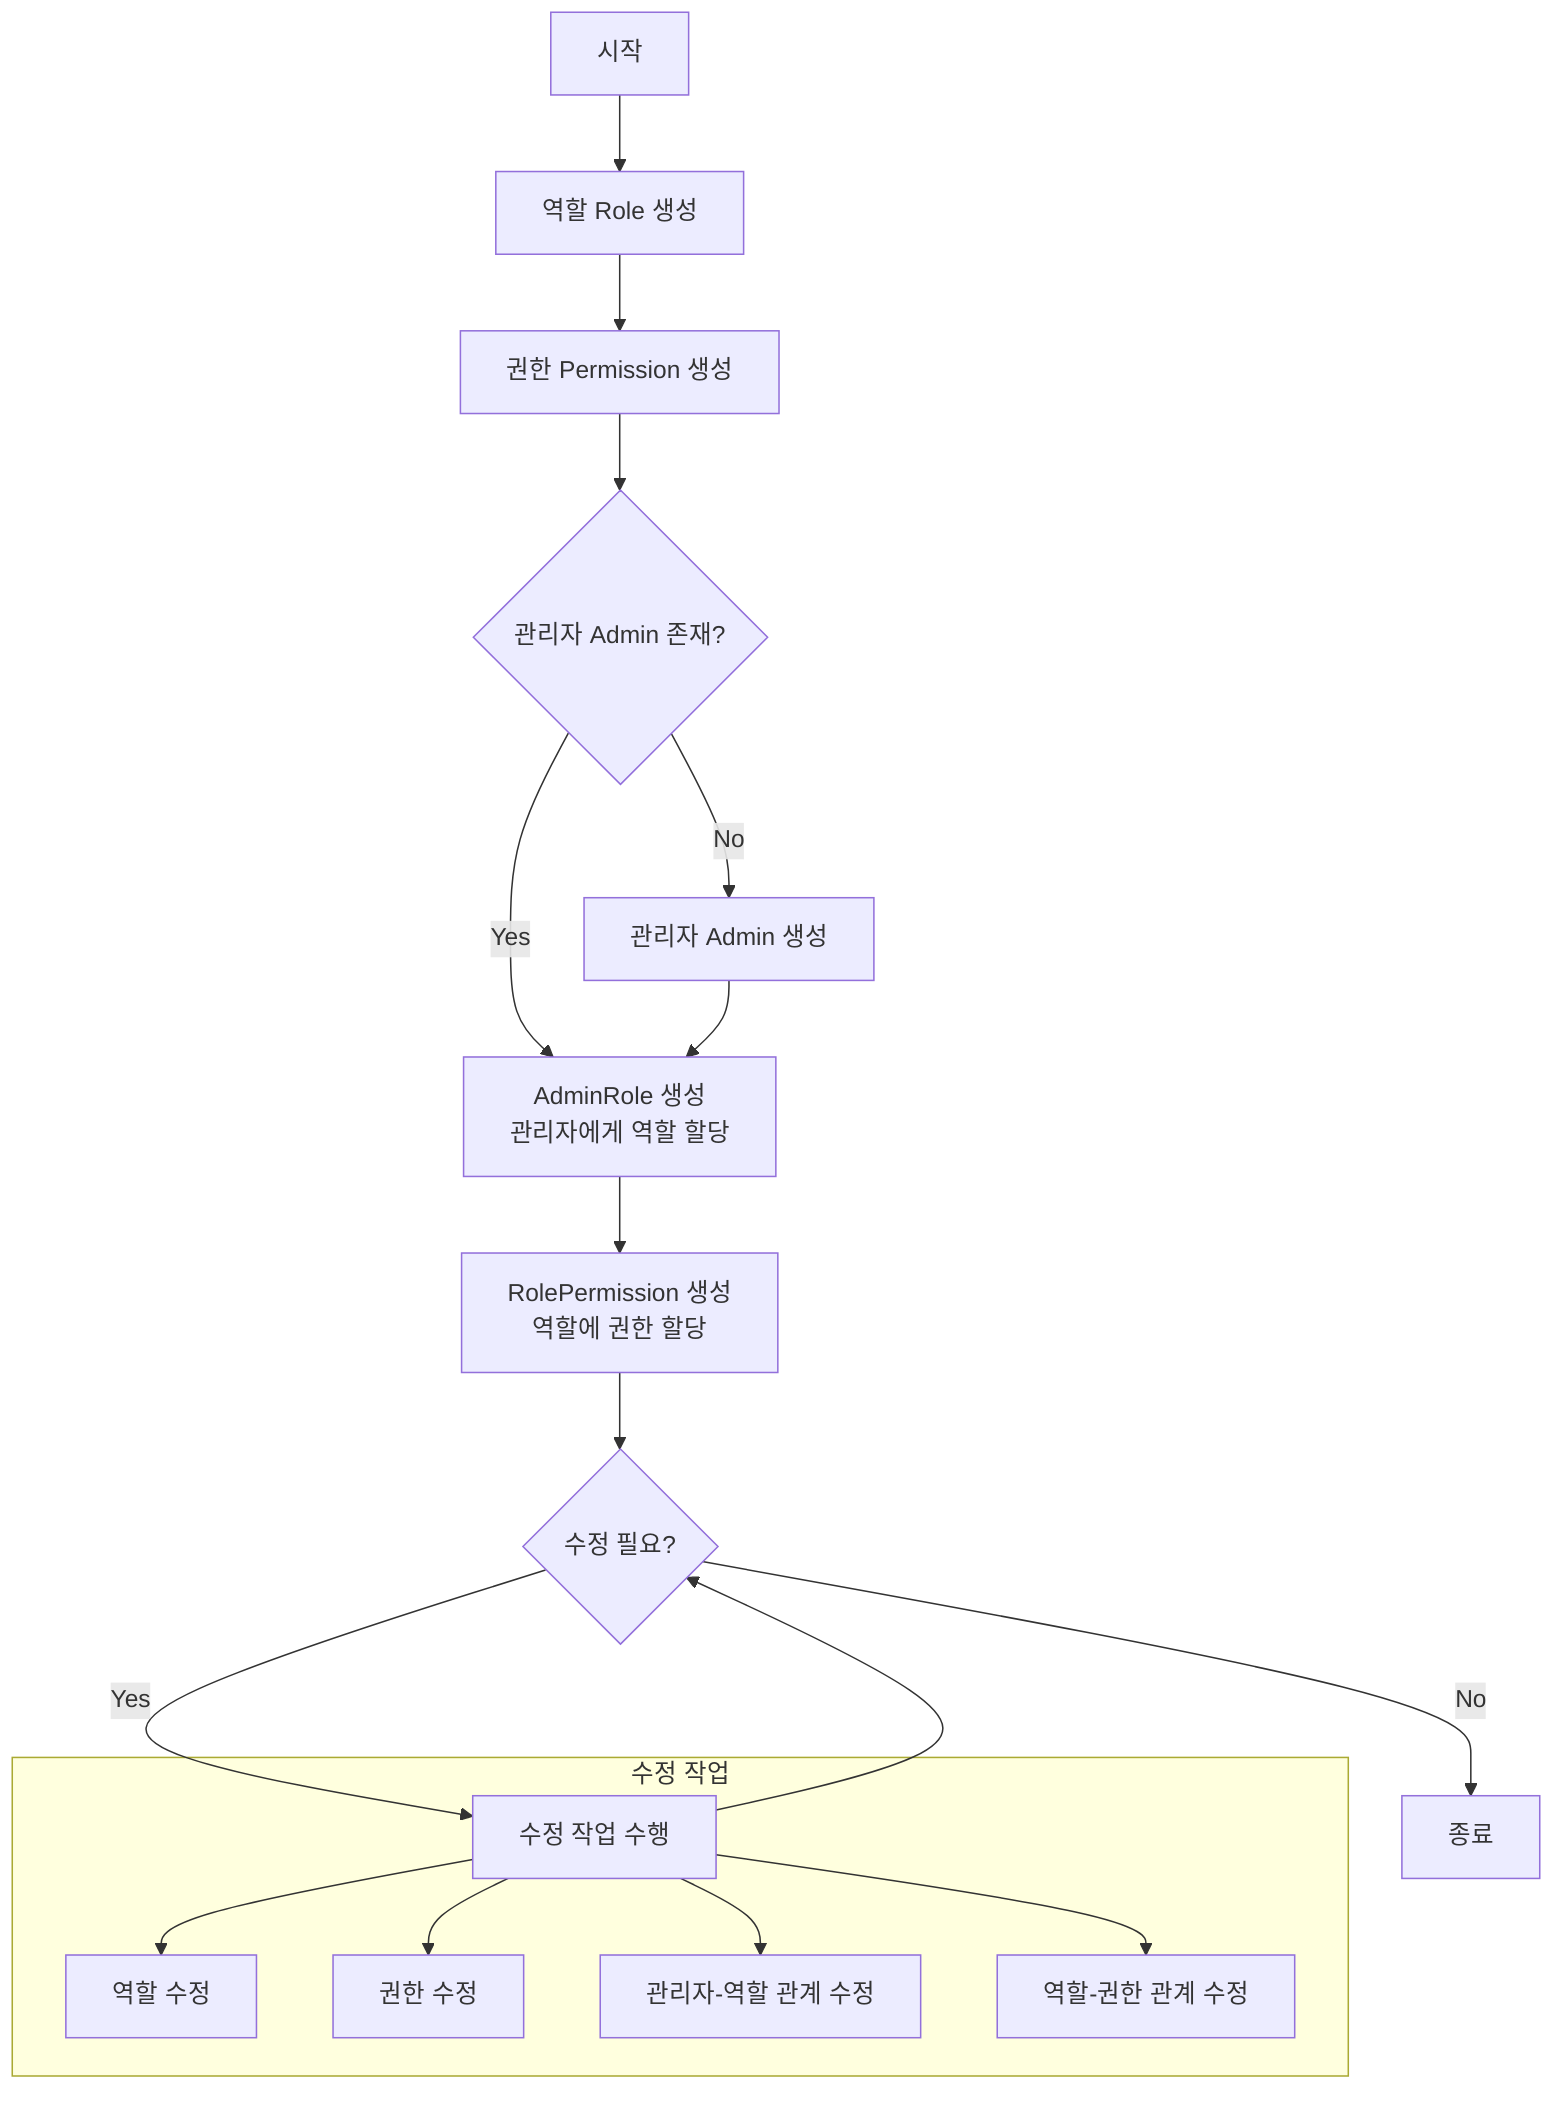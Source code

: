 flowchart TD
    A[시작] --> B[역할 Role 생성]
    B --> C[권한 Permission 생성]
    C --> D{관리자 Admin 존재?}
    D -->|Yes| E[AdminRole 생성<br>관리자에게 역할 할당]
    D -->|No| F[관리자 Admin 생성]
    F --> E
    E --> G[RolePermission 생성<br>역할에 권한 할당]
    G --> H{수정 필요?}
    H -->|Yes| I[수정 작업 수행]
    I --> H
    H -->|No| J[종료]

    subgraph "수정 작업"
        I --> K[역할 수정]
        I --> L[권한 수정]
        I --> M[관리자-역할 관계 수정]
        I --> N[역할-권한 관계 수정]
    end